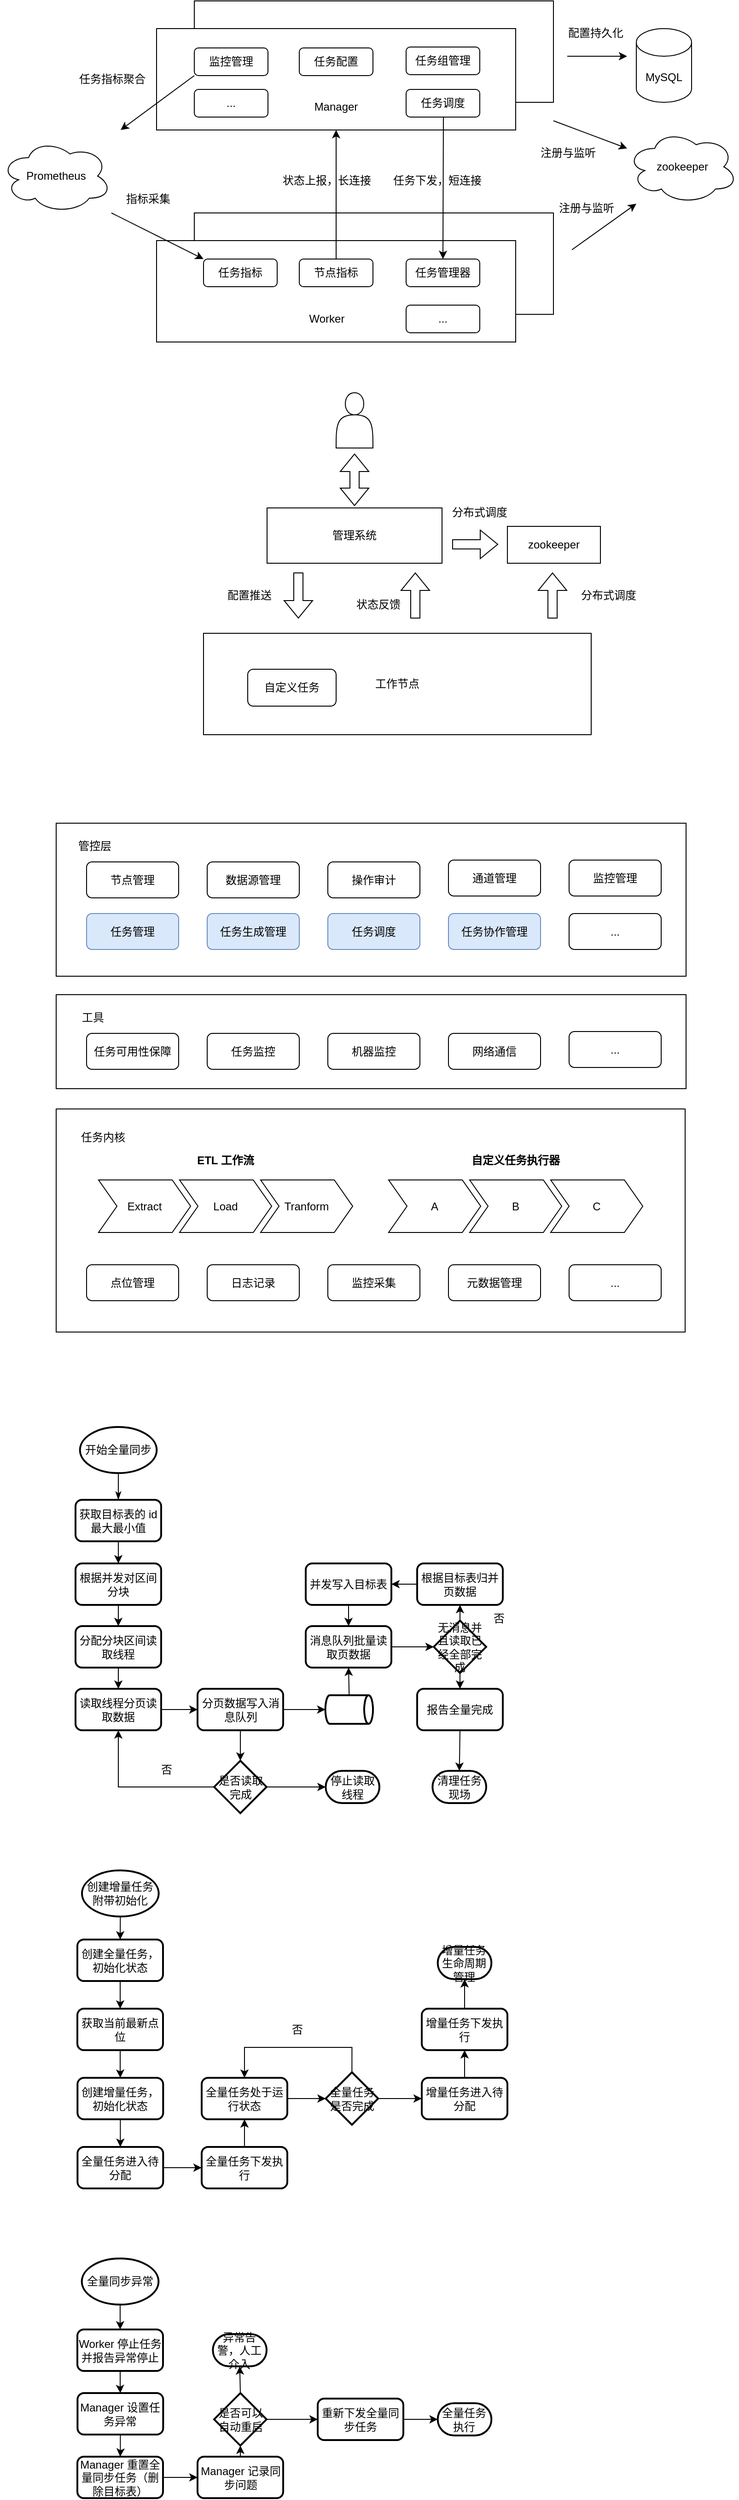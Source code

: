 <mxfile version="21.6.5" type="github">
  <diagram name="第 1 页" id="Mj50NcLn-KxzZ4JTwbGV">
    <mxGraphModel dx="1546" dy="875" grid="0" gridSize="10" guides="1" tooltips="1" connect="1" arrows="1" fold="1" page="1" pageScale="1" pageWidth="827" pageHeight="5000" math="0" shadow="0">
      <root>
        <mxCell id="0" />
        <mxCell id="1" parent="0" />
        <mxCell id="Ejzs0AtDU_nj2CJGjYnv-42" value="" style="rounded=0;whiteSpace=wrap;html=1;" parent="1" vertex="1">
          <mxGeometry x="80" y="1322" width="683" height="242" as="geometry" />
        </mxCell>
        <mxCell id="Ejzs0AtDU_nj2CJGjYnv-30" value="" style="rounded=0;whiteSpace=wrap;html=1;" parent="1" vertex="1">
          <mxGeometry x="80" y="1198" width="684" height="102" as="geometry" />
        </mxCell>
        <mxCell id="rCOgiok4J5ZEr_1-BvgC-1" value="" style="rounded=0;whiteSpace=wrap;html=1;" parent="1" vertex="1">
          <mxGeometry x="230" y="120" width="390" height="110" as="geometry" />
        </mxCell>
        <mxCell id="rCOgiok4J5ZEr_1-BvgC-2" value="" style="rounded=0;whiteSpace=wrap;html=1;" parent="1" vertex="1">
          <mxGeometry x="189" y="150" width="390" height="110" as="geometry" />
        </mxCell>
        <mxCell id="rCOgiok4J5ZEr_1-BvgC-3" value="MySQL" style="shape=cylinder3;whiteSpace=wrap;html=1;boundedLbl=1;backgroundOutline=1;size=15;" parent="1" vertex="1">
          <mxGeometry x="710" y="150" width="60" height="80" as="geometry" />
        </mxCell>
        <mxCell id="rCOgiok4J5ZEr_1-BvgC-4" value="任务配置" style="rounded=1;whiteSpace=wrap;html=1;" parent="1" vertex="1">
          <mxGeometry x="344" y="171" width="80" height="30" as="geometry" />
        </mxCell>
        <mxCell id="rCOgiok4J5ZEr_1-BvgC-5" value="任务组管理" style="rounded=1;whiteSpace=wrap;html=1;" parent="1" vertex="1">
          <mxGeometry x="460" y="170" width="80" height="30" as="geometry" />
        </mxCell>
        <mxCell id="rCOgiok4J5ZEr_1-BvgC-6" value="任务调度" style="rounded=1;whiteSpace=wrap;html=1;" parent="1" vertex="1">
          <mxGeometry x="460" y="216" width="80" height="30" as="geometry" />
        </mxCell>
        <mxCell id="rCOgiok4J5ZEr_1-BvgC-7" value="Manager" style="text;html=1;strokeColor=none;fillColor=none;align=center;verticalAlign=middle;whiteSpace=wrap;rounded=0;" parent="1" vertex="1">
          <mxGeometry x="354" y="220" width="60" height="30" as="geometry" />
        </mxCell>
        <mxCell id="rCOgiok4J5ZEr_1-BvgC-8" value="监控管理" style="rounded=1;whiteSpace=wrap;html=1;" parent="1" vertex="1">
          <mxGeometry x="230" y="171" width="80" height="30" as="geometry" />
        </mxCell>
        <mxCell id="rCOgiok4J5ZEr_1-BvgC-9" value="" style="rounded=0;whiteSpace=wrap;html=1;" parent="1" vertex="1">
          <mxGeometry x="230" y="350" width="390" height="110" as="geometry" />
        </mxCell>
        <mxCell id="rCOgiok4J5ZEr_1-BvgC-10" value="" style="rounded=0;whiteSpace=wrap;html=1;" parent="1" vertex="1">
          <mxGeometry x="189" y="380" width="390" height="110" as="geometry" />
        </mxCell>
        <mxCell id="rCOgiok4J5ZEr_1-BvgC-11" value="zookeeper" style="ellipse;shape=cloud;whiteSpace=wrap;html=1;" parent="1" vertex="1">
          <mxGeometry x="700" y="260" width="120" height="80" as="geometry" />
        </mxCell>
        <mxCell id="rCOgiok4J5ZEr_1-BvgC-14" value="" style="endArrow=classic;html=1;rounded=0;" parent="1" edge="1">
          <mxGeometry width="50" height="50" relative="1" as="geometry">
            <mxPoint x="620" y="250" as="sourcePoint" />
            <mxPoint x="700" y="280" as="targetPoint" />
          </mxGeometry>
        </mxCell>
        <mxCell id="rCOgiok4J5ZEr_1-BvgC-16" value="" style="endArrow=classic;html=1;rounded=0;" parent="1" edge="1">
          <mxGeometry width="50" height="50" relative="1" as="geometry">
            <mxPoint x="640" y="390" as="sourcePoint" />
            <mxPoint x="710" y="340" as="targetPoint" />
          </mxGeometry>
        </mxCell>
        <mxCell id="rCOgiok4J5ZEr_1-BvgC-17" value="注册与监听" style="text;strokeColor=none;fillColor=none;align=left;verticalAlign=middle;spacingLeft=4;spacingRight=4;overflow=hidden;points=[[0,0.5],[1,0.5]];portConstraint=eastwest;rotatable=0;whiteSpace=wrap;html=1;" parent="1" vertex="1">
          <mxGeometry x="600" y="270" width="80" height="30" as="geometry" />
        </mxCell>
        <mxCell id="rCOgiok4J5ZEr_1-BvgC-18" value="注册与监听" style="text;strokeColor=none;fillColor=none;align=left;verticalAlign=middle;spacingLeft=4;spacingRight=4;overflow=hidden;points=[[0,0.5],[1,0.5]];portConstraint=eastwest;rotatable=0;whiteSpace=wrap;html=1;" parent="1" vertex="1">
          <mxGeometry x="620" y="330" width="80" height="30" as="geometry" />
        </mxCell>
        <mxCell id="rCOgiok4J5ZEr_1-BvgC-19" value="" style="endArrow=classic;html=1;rounded=0;" parent="1" edge="1">
          <mxGeometry width="50" height="50" relative="1" as="geometry">
            <mxPoint x="635" y="180" as="sourcePoint" />
            <mxPoint x="700" y="180" as="targetPoint" />
          </mxGeometry>
        </mxCell>
        <mxCell id="rCOgiok4J5ZEr_1-BvgC-20" value="配置持久化" style="text;strokeColor=none;fillColor=none;align=left;verticalAlign=middle;spacingLeft=4;spacingRight=4;overflow=hidden;points=[[0,0.5],[1,0.5]];portConstraint=eastwest;rotatable=0;whiteSpace=wrap;html=1;" parent="1" vertex="1">
          <mxGeometry x="630" y="140" width="80" height="30" as="geometry" />
        </mxCell>
        <mxCell id="rCOgiok4J5ZEr_1-BvgC-21" value="任务指标" style="rounded=1;whiteSpace=wrap;html=1;" parent="1" vertex="1">
          <mxGeometry x="240" y="400" width="80" height="30" as="geometry" />
        </mxCell>
        <mxCell id="rCOgiok4J5ZEr_1-BvgC-22" value="任务管理器" style="rounded=1;whiteSpace=wrap;html=1;" parent="1" vertex="1">
          <mxGeometry x="460" y="400" width="80" height="30" as="geometry" />
        </mxCell>
        <mxCell id="rCOgiok4J5ZEr_1-BvgC-23" value="" style="endArrow=classic;html=1;rounded=0;entryX=0.5;entryY=0;entryDx=0;entryDy=0;" parent="1" target="rCOgiok4J5ZEr_1-BvgC-22" edge="1">
          <mxGeometry width="50" height="50" relative="1" as="geometry">
            <mxPoint x="500.5" y="246" as="sourcePoint" />
            <mxPoint x="500" y="306" as="targetPoint" />
          </mxGeometry>
        </mxCell>
        <mxCell id="rCOgiok4J5ZEr_1-BvgC-24" value="节点指标" style="rounded=1;whiteSpace=wrap;html=1;" parent="1" vertex="1">
          <mxGeometry x="344" y="400" width="80" height="30" as="geometry" />
        </mxCell>
        <mxCell id="rCOgiok4J5ZEr_1-BvgC-25" value="Worker" style="text;html=1;strokeColor=none;fillColor=none;align=center;verticalAlign=middle;whiteSpace=wrap;rounded=0;" parent="1" vertex="1">
          <mxGeometry x="344" y="450" width="60" height="30" as="geometry" />
        </mxCell>
        <mxCell id="rCOgiok4J5ZEr_1-BvgC-26" value="" style="endArrow=none;html=1;rounded=0;startArrow=classic;startFill=1;endFill=0;entryX=0.5;entryY=0;entryDx=0;entryDy=0;exitX=0.5;exitY=1;exitDx=0;exitDy=0;" parent="1" source="rCOgiok4J5ZEr_1-BvgC-2" target="rCOgiok4J5ZEr_1-BvgC-24" edge="1">
          <mxGeometry width="50" height="50" relative="1" as="geometry">
            <mxPoint x="384" y="330" as="sourcePoint" />
            <mxPoint x="383.5" y="320" as="targetPoint" />
          </mxGeometry>
        </mxCell>
        <mxCell id="rCOgiok4J5ZEr_1-BvgC-29" value="任务下发，短连接" style="text;strokeColor=none;fillColor=none;align=left;verticalAlign=middle;spacingLeft=4;spacingRight=4;overflow=hidden;points=[[0,0.5],[1,0.5]];portConstraint=eastwest;rotatable=0;whiteSpace=wrap;html=1;" parent="1" vertex="1">
          <mxGeometry x="440" y="300" width="130" height="30" as="geometry" />
        </mxCell>
        <mxCell id="rCOgiok4J5ZEr_1-BvgC-30" value="状态上报，长连接" style="text;strokeColor=none;fillColor=none;align=left;verticalAlign=middle;spacingLeft=4;spacingRight=4;overflow=hidden;points=[[0,0.5],[1,0.5]];portConstraint=eastwest;rotatable=0;whiteSpace=wrap;html=1;" parent="1" vertex="1">
          <mxGeometry x="320" y="300" width="130" height="30" as="geometry" />
        </mxCell>
        <mxCell id="rCOgiok4J5ZEr_1-BvgC-31" value="Prometheus" style="ellipse;shape=cloud;whiteSpace=wrap;html=1;" parent="1" vertex="1">
          <mxGeometry x="20" y="270" width="120" height="80" as="geometry" />
        </mxCell>
        <mxCell id="rCOgiok4J5ZEr_1-BvgC-32" value="" style="endArrow=classic;html=1;rounded=0;entryX=0;entryY=0;entryDx=0;entryDy=0;" parent="1" target="rCOgiok4J5ZEr_1-BvgC-21" edge="1">
          <mxGeometry width="50" height="50" relative="1" as="geometry">
            <mxPoint x="140" y="350" as="sourcePoint" />
            <mxPoint x="150" y="460" as="targetPoint" />
          </mxGeometry>
        </mxCell>
        <mxCell id="rCOgiok4J5ZEr_1-BvgC-33" value="指标采集" style="text;strokeColor=none;fillColor=none;align=left;verticalAlign=middle;spacingLeft=4;spacingRight=4;overflow=hidden;points=[[0,0.5],[1,0.5]];portConstraint=eastwest;rotatable=0;whiteSpace=wrap;html=1;" parent="1" vertex="1">
          <mxGeometry x="150" y="320" width="80" height="30" as="geometry" />
        </mxCell>
        <mxCell id="rCOgiok4J5ZEr_1-BvgC-34" value="" style="endArrow=none;html=1;rounded=0;entryX=0;entryY=1;entryDx=0;entryDy=0;startArrow=classic;startFill=1;endFill=0;" parent="1" target="rCOgiok4J5ZEr_1-BvgC-8" edge="1">
          <mxGeometry width="50" height="50" relative="1" as="geometry">
            <mxPoint x="150" y="260" as="sourcePoint" />
            <mxPoint x="130" y="210" as="targetPoint" />
          </mxGeometry>
        </mxCell>
        <mxCell id="rCOgiok4J5ZEr_1-BvgC-35" value="..." style="rounded=1;whiteSpace=wrap;html=1;" parent="1" vertex="1">
          <mxGeometry x="460" y="450" width="80" height="30" as="geometry" />
        </mxCell>
        <mxCell id="rCOgiok4J5ZEr_1-BvgC-36" value="任务指标聚合" style="text;strokeColor=none;fillColor=none;align=left;verticalAlign=middle;spacingLeft=4;spacingRight=4;overflow=hidden;points=[[0,0.5],[1,0.5]];portConstraint=eastwest;rotatable=0;whiteSpace=wrap;html=1;" parent="1" vertex="1">
          <mxGeometry x="99" y="190" width="90" height="30" as="geometry" />
        </mxCell>
        <mxCell id="rCOgiok4J5ZEr_1-BvgC-37" value="..." style="rounded=1;whiteSpace=wrap;html=1;" parent="1" vertex="1">
          <mxGeometry x="230" y="216" width="80" height="30" as="geometry" />
        </mxCell>
        <mxCell id="Ejzs0AtDU_nj2CJGjYnv-1" value="" style="shape=actor;whiteSpace=wrap;html=1;" parent="1" vertex="1">
          <mxGeometry x="384" y="545" width="40" height="60" as="geometry" />
        </mxCell>
        <mxCell id="Ejzs0AtDU_nj2CJGjYnv-2" value="管理系统" style="rounded=0;whiteSpace=wrap;html=1;" parent="1" vertex="1">
          <mxGeometry x="309" y="670" width="190" height="60" as="geometry" />
        </mxCell>
        <mxCell id="Ejzs0AtDU_nj2CJGjYnv-3" value="工作节点" style="rounded=0;whiteSpace=wrap;html=1;" parent="1" vertex="1">
          <mxGeometry x="240" y="806" width="421" height="110" as="geometry" />
        </mxCell>
        <mxCell id="Ejzs0AtDU_nj2CJGjYnv-4" value="" style="shape=flexArrow;endArrow=classic;html=1;rounded=0;" parent="1" edge="1">
          <mxGeometry width="50" height="50" relative="1" as="geometry">
            <mxPoint x="470" y="790" as="sourcePoint" />
            <mxPoint x="470" y="740" as="targetPoint" />
          </mxGeometry>
        </mxCell>
        <mxCell id="Ejzs0AtDU_nj2CJGjYnv-5" value="zookeeper" style="rounded=0;whiteSpace=wrap;html=1;" parent="1" vertex="1">
          <mxGeometry x="570" y="690" width="101" height="40" as="geometry" />
        </mxCell>
        <mxCell id="Ejzs0AtDU_nj2CJGjYnv-6" value="" style="shape=flexArrow;endArrow=classic;html=1;rounded=0;" parent="1" edge="1">
          <mxGeometry width="50" height="50" relative="1" as="geometry">
            <mxPoint x="343" y="740" as="sourcePoint" />
            <mxPoint x="343" y="790" as="targetPoint" />
          </mxGeometry>
        </mxCell>
        <mxCell id="Ejzs0AtDU_nj2CJGjYnv-7" value="配置推送" style="text;html=1;strokeColor=none;fillColor=none;align=center;verticalAlign=middle;whiteSpace=wrap;rounded=0;" parent="1" vertex="1">
          <mxGeometry x="260" y="750" width="60" height="30" as="geometry" />
        </mxCell>
        <mxCell id="Ejzs0AtDU_nj2CJGjYnv-9" value="自定义任务" style="rounded=1;whiteSpace=wrap;html=1;" parent="1" vertex="1">
          <mxGeometry x="288" y="845" width="96" height="40" as="geometry" />
        </mxCell>
        <mxCell id="Ejzs0AtDU_nj2CJGjYnv-10" value="" style="shape=flexArrow;endArrow=classic;html=1;rounded=0;" parent="1" edge="1">
          <mxGeometry width="50" height="50" relative="1" as="geometry">
            <mxPoint x="619" y="790" as="sourcePoint" />
            <mxPoint x="619" y="740" as="targetPoint" />
          </mxGeometry>
        </mxCell>
        <mxCell id="Ejzs0AtDU_nj2CJGjYnv-11" value="状态反馈" style="text;html=1;strokeColor=none;fillColor=none;align=center;verticalAlign=middle;whiteSpace=wrap;rounded=0;" parent="1" vertex="1">
          <mxGeometry x="400" y="760" width="60" height="30" as="geometry" />
        </mxCell>
        <mxCell id="Ejzs0AtDU_nj2CJGjYnv-12" value="分布式调度" style="text;html=1;strokeColor=none;fillColor=none;align=center;verticalAlign=middle;whiteSpace=wrap;rounded=0;" parent="1" vertex="1">
          <mxGeometry x="640" y="750" width="80" height="30" as="geometry" />
        </mxCell>
        <mxCell id="Ejzs0AtDU_nj2CJGjYnv-13" value="" style="shape=flexArrow;endArrow=classic;html=1;rounded=0;" parent="1" edge="1">
          <mxGeometry width="50" height="50" relative="1" as="geometry">
            <mxPoint x="510" y="709.5" as="sourcePoint" />
            <mxPoint x="560" y="709.5" as="targetPoint" />
          </mxGeometry>
        </mxCell>
        <mxCell id="Ejzs0AtDU_nj2CJGjYnv-14" value="分布式调度" style="text;html=1;strokeColor=none;fillColor=none;align=center;verticalAlign=middle;whiteSpace=wrap;rounded=0;" parent="1" vertex="1">
          <mxGeometry x="500" y="660" width="80" height="30" as="geometry" />
        </mxCell>
        <mxCell id="Ejzs0AtDU_nj2CJGjYnv-15" value="" style="shape=flexArrow;endArrow=classic;startArrow=classic;html=1;rounded=0;" parent="1" edge="1">
          <mxGeometry width="100" height="100" relative="1" as="geometry">
            <mxPoint x="404" y="668" as="sourcePoint" />
            <mxPoint x="404" y="611" as="targetPoint" />
          </mxGeometry>
        </mxCell>
        <mxCell id="Ejzs0AtDU_nj2CJGjYnv-16" value="" style="rounded=0;whiteSpace=wrap;html=1;" parent="1" vertex="1">
          <mxGeometry x="80" y="1012" width="684" height="166" as="geometry" />
        </mxCell>
        <mxCell id="Ejzs0AtDU_nj2CJGjYnv-19" value="管控层" style="text;html=1;strokeColor=none;fillColor=none;align=center;verticalAlign=middle;whiteSpace=wrap;rounded=0;" parent="1" vertex="1">
          <mxGeometry x="92" y="1022" width="60" height="30" as="geometry" />
        </mxCell>
        <mxCell id="Ejzs0AtDU_nj2CJGjYnv-20" value="数据源管理" style="rounded=1;whiteSpace=wrap;html=1;" parent="1" vertex="1">
          <mxGeometry x="244" y="1054" width="100" height="39" as="geometry" />
        </mxCell>
        <mxCell id="Ejzs0AtDU_nj2CJGjYnv-21" value="节点管理" style="rounded=1;whiteSpace=wrap;html=1;" parent="1" vertex="1">
          <mxGeometry x="113" y="1054" width="100" height="39" as="geometry" />
        </mxCell>
        <mxCell id="Ejzs0AtDU_nj2CJGjYnv-22" value="操作审计" style="rounded=1;whiteSpace=wrap;html=1;" parent="1" vertex="1">
          <mxGeometry x="375" y="1054" width="100" height="39" as="geometry" />
        </mxCell>
        <mxCell id="Ejzs0AtDU_nj2CJGjYnv-24" value="通道管理" style="rounded=1;whiteSpace=wrap;html=1;" parent="1" vertex="1">
          <mxGeometry x="506" y="1052" width="100" height="39" as="geometry" />
        </mxCell>
        <mxCell id="Ejzs0AtDU_nj2CJGjYnv-25" value="任务管理" style="rounded=1;whiteSpace=wrap;html=1;fillColor=#dae8fc;strokeColor=#6c8ebf;" parent="1" vertex="1">
          <mxGeometry x="113" y="1110" width="100" height="39" as="geometry" />
        </mxCell>
        <mxCell id="Ejzs0AtDU_nj2CJGjYnv-26" value="任务生成管理" style="rounded=1;whiteSpace=wrap;html=1;fillColor=#dae8fc;strokeColor=#6c8ebf;" parent="1" vertex="1">
          <mxGeometry x="244" y="1110" width="100" height="39" as="geometry" />
        </mxCell>
        <mxCell id="Ejzs0AtDU_nj2CJGjYnv-27" value="任务调度" style="rounded=1;whiteSpace=wrap;html=1;fillColor=#dae8fc;strokeColor=#6c8ebf;" parent="1" vertex="1">
          <mxGeometry x="375" y="1110" width="100" height="39" as="geometry" />
        </mxCell>
        <mxCell id="Ejzs0AtDU_nj2CJGjYnv-28" value="任务协作管理" style="rounded=1;whiteSpace=wrap;html=1;fillColor=#dae8fc;strokeColor=#6c8ebf;" parent="1" vertex="1">
          <mxGeometry x="506" y="1110" width="100" height="39" as="geometry" />
        </mxCell>
        <mxCell id="Ejzs0AtDU_nj2CJGjYnv-29" value="..." style="rounded=1;whiteSpace=wrap;html=1;" parent="1" vertex="1">
          <mxGeometry x="637" y="1110" width="100" height="39" as="geometry" />
        </mxCell>
        <mxCell id="Ejzs0AtDU_nj2CJGjYnv-32" value="工具" style="text;html=1;strokeColor=none;fillColor=none;align=center;verticalAlign=middle;whiteSpace=wrap;rounded=0;" parent="1" vertex="1">
          <mxGeometry x="90" y="1208" width="60" height="30" as="geometry" />
        </mxCell>
        <mxCell id="Ejzs0AtDU_nj2CJGjYnv-33" value="监控管理" style="rounded=1;whiteSpace=wrap;html=1;" parent="1" vertex="1">
          <mxGeometry x="637" y="1052" width="100" height="39" as="geometry" />
        </mxCell>
        <mxCell id="Ejzs0AtDU_nj2CJGjYnv-34" value="任务可用性保障" style="rounded=1;whiteSpace=wrap;html=1;" parent="1" vertex="1">
          <mxGeometry x="113" y="1240" width="100" height="39" as="geometry" />
        </mxCell>
        <mxCell id="Ejzs0AtDU_nj2CJGjYnv-35" value="任务监控" style="rounded=1;whiteSpace=wrap;html=1;" parent="1" vertex="1">
          <mxGeometry x="244" y="1240" width="100" height="39" as="geometry" />
        </mxCell>
        <mxCell id="Ejzs0AtDU_nj2CJGjYnv-36" value="机器监控" style="rounded=1;whiteSpace=wrap;html=1;" parent="1" vertex="1">
          <mxGeometry x="375" y="1240" width="100" height="39" as="geometry" />
        </mxCell>
        <mxCell id="Ejzs0AtDU_nj2CJGjYnv-37" value="网络通信" style="rounded=1;whiteSpace=wrap;html=1;" parent="1" vertex="1">
          <mxGeometry x="506" y="1240" width="100" height="39" as="geometry" />
        </mxCell>
        <mxCell id="Ejzs0AtDU_nj2CJGjYnv-38" value="..." style="rounded=1;whiteSpace=wrap;html=1;" parent="1" vertex="1">
          <mxGeometry x="637" y="1238" width="100" height="39" as="geometry" />
        </mxCell>
        <mxCell id="Ejzs0AtDU_nj2CJGjYnv-43" value="任务内核" style="text;html=1;strokeColor=none;fillColor=none;align=center;verticalAlign=middle;whiteSpace=wrap;rounded=0;" parent="1" vertex="1">
          <mxGeometry x="101" y="1338" width="60" height="30" as="geometry" />
        </mxCell>
        <mxCell id="Ejzs0AtDU_nj2CJGjYnv-44" value="ETL 工作流" style="swimlane;childLayout=stackLayout;horizontal=1;fillColor=none;horizontalStack=1;resizeParent=1;resizeParentMax=0;resizeLast=0;collapsible=0;strokeColor=none;stackBorder=10;stackSpacing=-12;resizable=1;align=center;points=[];whiteSpace=wrap;html=1;" parent="1" vertex="1">
          <mxGeometry x="116" y="1366" width="296" height="100" as="geometry" />
        </mxCell>
        <mxCell id="Ejzs0AtDU_nj2CJGjYnv-45" value="Extract" style="shape=step;perimeter=stepPerimeter;fixedSize=1;points=[];whiteSpace=wrap;html=1;" parent="Ejzs0AtDU_nj2CJGjYnv-44" vertex="1">
          <mxGeometry x="10" y="33" width="100" height="57" as="geometry" />
        </mxCell>
        <mxCell id="Ejzs0AtDU_nj2CJGjYnv-47" value="Load" style="shape=step;perimeter=stepPerimeter;fixedSize=1;points=[];whiteSpace=wrap;html=1;" parent="Ejzs0AtDU_nj2CJGjYnv-44" vertex="1">
          <mxGeometry x="98" y="33" width="100" height="57" as="geometry" />
        </mxCell>
        <mxCell id="Ejzs0AtDU_nj2CJGjYnv-46" value="Tranform" style="shape=step;perimeter=stepPerimeter;fixedSize=1;points=[];whiteSpace=wrap;html=1;" parent="Ejzs0AtDU_nj2CJGjYnv-44" vertex="1">
          <mxGeometry x="186" y="33" width="100" height="57" as="geometry" />
        </mxCell>
        <mxCell id="Ejzs0AtDU_nj2CJGjYnv-48" value="自定义任务执行器" style="swimlane;childLayout=stackLayout;horizontal=1;fillColor=none;horizontalStack=1;resizeParent=1;resizeParentMax=0;resizeLast=0;collapsible=0;strokeColor=none;stackBorder=10;stackSpacing=-12;resizable=1;align=center;points=[];whiteSpace=wrap;html=1;" parent="1" vertex="1">
          <mxGeometry x="431" y="1366" width="296" height="100" as="geometry" />
        </mxCell>
        <mxCell id="Ejzs0AtDU_nj2CJGjYnv-49" value="A" style="shape=step;perimeter=stepPerimeter;fixedSize=1;points=[];whiteSpace=wrap;html=1;" parent="Ejzs0AtDU_nj2CJGjYnv-48" vertex="1">
          <mxGeometry x="10" y="33" width="100" height="57" as="geometry" />
        </mxCell>
        <mxCell id="Ejzs0AtDU_nj2CJGjYnv-50" value="B" style="shape=step;perimeter=stepPerimeter;fixedSize=1;points=[];whiteSpace=wrap;html=1;" parent="Ejzs0AtDU_nj2CJGjYnv-48" vertex="1">
          <mxGeometry x="98" y="33" width="100" height="57" as="geometry" />
        </mxCell>
        <mxCell id="Ejzs0AtDU_nj2CJGjYnv-51" value="C" style="shape=step;perimeter=stepPerimeter;fixedSize=1;points=[];whiteSpace=wrap;html=1;" parent="Ejzs0AtDU_nj2CJGjYnv-48" vertex="1">
          <mxGeometry x="186" y="33" width="100" height="57" as="geometry" />
        </mxCell>
        <mxCell id="Ejzs0AtDU_nj2CJGjYnv-53" value="点位管理" style="rounded=1;whiteSpace=wrap;html=1;" parent="1" vertex="1">
          <mxGeometry x="113" y="1491" width="100" height="39" as="geometry" />
        </mxCell>
        <mxCell id="Ejzs0AtDU_nj2CJGjYnv-54" value="日志记录" style="rounded=1;whiteSpace=wrap;html=1;" parent="1" vertex="1">
          <mxGeometry x="244" y="1491" width="100" height="39" as="geometry" />
        </mxCell>
        <mxCell id="Ejzs0AtDU_nj2CJGjYnv-55" value="监控采集" style="rounded=1;whiteSpace=wrap;html=1;" parent="1" vertex="1">
          <mxGeometry x="375" y="1491" width="100" height="39" as="geometry" />
        </mxCell>
        <mxCell id="Ejzs0AtDU_nj2CJGjYnv-56" value="元数据管理" style="rounded=1;whiteSpace=wrap;html=1;" parent="1" vertex="1">
          <mxGeometry x="506" y="1491" width="100" height="39" as="geometry" />
        </mxCell>
        <mxCell id="Ejzs0AtDU_nj2CJGjYnv-59" value="..." style="rounded=1;whiteSpace=wrap;html=1;" parent="1" vertex="1">
          <mxGeometry x="637" y="1491" width="100" height="39" as="geometry" />
        </mxCell>
        <mxCell id="VcWr8nWMZQII3abK0sYB-16" value="" style="edgeStyle=orthogonalEdgeStyle;rounded=0;orthogonalLoop=1;jettySize=auto;html=1;" parent="1" source="VcWr8nWMZQII3abK0sYB-1" target="VcWr8nWMZQII3abK0sYB-7" edge="1">
          <mxGeometry relative="1" as="geometry" />
        </mxCell>
        <mxCell id="VcWr8nWMZQII3abK0sYB-1" value="获取目标表的 id 最大最小值" style="rounded=1;whiteSpace=wrap;html=1;absoluteArcSize=1;arcSize=14;strokeWidth=2;" parent="1" vertex="1">
          <mxGeometry x="101" y="1746" width="93" height="45" as="geometry" />
        </mxCell>
        <mxCell id="VcWr8nWMZQII3abK0sYB-17" value="" style="edgeStyle=orthogonalEdgeStyle;rounded=0;orthogonalLoop=1;jettySize=auto;html=1;" parent="1" source="VcWr8nWMZQII3abK0sYB-7" target="VcWr8nWMZQII3abK0sYB-12" edge="1">
          <mxGeometry relative="1" as="geometry" />
        </mxCell>
        <mxCell id="VcWr8nWMZQII3abK0sYB-7" value="根据并发对区间分块" style="rounded=1;whiteSpace=wrap;html=1;absoluteArcSize=1;arcSize=14;strokeWidth=2;" parent="1" vertex="1">
          <mxGeometry x="101" y="1815" width="93" height="45" as="geometry" />
        </mxCell>
        <mxCell id="VcWr8nWMZQII3abK0sYB-11" value="消息队列批量读取页数据" style="rounded=1;whiteSpace=wrap;html=1;absoluteArcSize=1;arcSize=14;strokeWidth=2;" parent="1" vertex="1">
          <mxGeometry x="351" y="1883" width="93" height="45" as="geometry" />
        </mxCell>
        <mxCell id="VcWr8nWMZQII3abK0sYB-18" value="" style="edgeStyle=orthogonalEdgeStyle;rounded=0;orthogonalLoop=1;jettySize=auto;html=1;" parent="1" source="VcWr8nWMZQII3abK0sYB-12" target="VcWr8nWMZQII3abK0sYB-13" edge="1">
          <mxGeometry relative="1" as="geometry" />
        </mxCell>
        <mxCell id="VcWr8nWMZQII3abK0sYB-12" value="分配分块区间读取线程" style="rounded=1;whiteSpace=wrap;html=1;absoluteArcSize=1;arcSize=14;strokeWidth=2;" parent="1" vertex="1">
          <mxGeometry x="101" y="1883" width="93" height="45" as="geometry" />
        </mxCell>
        <mxCell id="VcWr8nWMZQII3abK0sYB-28" value="" style="edgeStyle=orthogonalEdgeStyle;rounded=0;orthogonalLoop=1;jettySize=auto;html=1;" parent="1" source="VcWr8nWMZQII3abK0sYB-13" target="VcWr8nWMZQII3abK0sYB-14" edge="1">
          <mxGeometry relative="1" as="geometry" />
        </mxCell>
        <mxCell id="VcWr8nWMZQII3abK0sYB-13" value="读取线程分页读取数据" style="rounded=1;whiteSpace=wrap;html=1;absoluteArcSize=1;arcSize=14;strokeWidth=2;" parent="1" vertex="1">
          <mxGeometry x="101" y="1951" width="93" height="45" as="geometry" />
        </mxCell>
        <mxCell id="VcWr8nWMZQII3abK0sYB-29" value="" style="edgeStyle=orthogonalEdgeStyle;rounded=0;orthogonalLoop=1;jettySize=auto;html=1;" parent="1" source="VcWr8nWMZQII3abK0sYB-14" target="VcWr8nWMZQII3abK0sYB-26" edge="1">
          <mxGeometry relative="1" as="geometry" />
        </mxCell>
        <mxCell id="VcWr8nWMZQII3abK0sYB-41" value="" style="edgeStyle=orthogonalEdgeStyle;rounded=0;orthogonalLoop=1;jettySize=auto;html=1;entryX=0;entryY=0.5;entryDx=0;entryDy=0;entryPerimeter=0;" parent="1" source="VcWr8nWMZQII3abK0sYB-14" target="VcWr8nWMZQII3abK0sYB-43" edge="1">
          <mxGeometry relative="1" as="geometry">
            <mxPoint x="375" y="1973.5" as="targetPoint" />
          </mxGeometry>
        </mxCell>
        <mxCell id="VcWr8nWMZQII3abK0sYB-14" value="分页数据写入消息队列" style="rounded=1;whiteSpace=wrap;html=1;absoluteArcSize=1;arcSize=14;strokeWidth=2;" parent="1" vertex="1">
          <mxGeometry x="233.5" y="1951" width="93" height="45" as="geometry" />
        </mxCell>
        <mxCell id="VcWr8nWMZQII3abK0sYB-20" value="根据目标表归并页数据" style="rounded=1;whiteSpace=wrap;html=1;absoluteArcSize=1;arcSize=14;strokeWidth=2;" parent="1" vertex="1">
          <mxGeometry x="472" y="1815" width="93" height="45" as="geometry" />
        </mxCell>
        <mxCell id="VcWr8nWMZQII3abK0sYB-21" value="并发写入目标表" style="rounded=1;whiteSpace=wrap;html=1;absoluteArcSize=1;arcSize=14;strokeWidth=2;" parent="1" vertex="1">
          <mxGeometry x="351.0" y="1815" width="93" height="45" as="geometry" />
        </mxCell>
        <mxCell id="VcWr8nWMZQII3abK0sYB-27" style="edgeStyle=orthogonalEdgeStyle;rounded=0;orthogonalLoop=1;jettySize=auto;html=1;entryX=0.5;entryY=1;entryDx=0;entryDy=0;" parent="1" source="VcWr8nWMZQII3abK0sYB-26" target="VcWr8nWMZQII3abK0sYB-13" edge="1">
          <mxGeometry relative="1" as="geometry" />
        </mxCell>
        <mxCell id="VcWr8nWMZQII3abK0sYB-32" value="" style="edgeStyle=orthogonalEdgeStyle;rounded=0;orthogonalLoop=1;jettySize=auto;html=1;entryX=0;entryY=0.5;entryDx=0;entryDy=0;entryPerimeter=0;" parent="1" source="VcWr8nWMZQII3abK0sYB-26" target="VcWr8nWMZQII3abK0sYB-37" edge="1">
          <mxGeometry relative="1" as="geometry">
            <mxPoint x="375.5" y="2057.5" as="targetPoint" />
          </mxGeometry>
        </mxCell>
        <mxCell id="VcWr8nWMZQII3abK0sYB-26" value="是否读取完成" style="strokeWidth=2;html=1;shape=mxgraph.flowchart.decision;whiteSpace=wrap;" parent="1" vertex="1">
          <mxGeometry x="251.5" y="2029" width="57" height="57" as="geometry" />
        </mxCell>
        <mxCell id="VcWr8nWMZQII3abK0sYB-31" value="否" style="text;html=1;strokeColor=none;fillColor=none;align=center;verticalAlign=middle;whiteSpace=wrap;rounded=0;" parent="1" vertex="1">
          <mxGeometry x="170" y="2024" width="60" height="30" as="geometry" />
        </mxCell>
        <mxCell id="VcWr8nWMZQII3abK0sYB-36" value="开始全量同步" style="strokeWidth=2;html=1;shape=mxgraph.flowchart.start_1;whiteSpace=wrap;" parent="1" vertex="1">
          <mxGeometry x="105.84" y="1667" width="83.33" height="50" as="geometry" />
        </mxCell>
        <mxCell id="VcWr8nWMZQII3abK0sYB-37" value="停止读取线程" style="strokeWidth=2;html=1;shape=mxgraph.flowchart.terminator;whiteSpace=wrap;" parent="1" vertex="1">
          <mxGeometry x="372.67" y="2040" width="58.33" height="35" as="geometry" />
        </mxCell>
        <mxCell id="VcWr8nWMZQII3abK0sYB-39" value="" style="endArrow=classicThin;html=1;rounded=0;exitX=0.5;exitY=1;exitDx=0;exitDy=0;exitPerimeter=0;entryX=0.5;entryY=0;entryDx=0;entryDy=0;endFill=1;" parent="1" source="VcWr8nWMZQII3abK0sYB-36" target="VcWr8nWMZQII3abK0sYB-1" edge="1">
          <mxGeometry width="50" height="50" relative="1" as="geometry">
            <mxPoint x="238" y="1781" as="sourcePoint" />
            <mxPoint x="288" y="1731" as="targetPoint" />
          </mxGeometry>
        </mxCell>
        <mxCell id="VcWr8nWMZQII3abK0sYB-43" value="" style="strokeWidth=2;html=1;shape=mxgraph.flowchart.direct_data;whiteSpace=wrap;" parent="1" vertex="1">
          <mxGeometry x="372.33" y="1958" width="51.67" height="31" as="geometry" />
        </mxCell>
        <mxCell id="VcWr8nWMZQII3abK0sYB-45" value="" style="endArrow=classic;html=1;rounded=0;exitX=0.5;exitY=0;exitDx=0;exitDy=0;exitPerimeter=0;entryX=0.5;entryY=1;entryDx=0;entryDy=0;" parent="1" source="VcWr8nWMZQII3abK0sYB-43" target="VcWr8nWMZQII3abK0sYB-11" edge="1">
          <mxGeometry width="50" height="50" relative="1" as="geometry">
            <mxPoint x="475" y="1979" as="sourcePoint" />
            <mxPoint x="525" y="1929" as="targetPoint" />
          </mxGeometry>
        </mxCell>
        <mxCell id="VcWr8nWMZQII3abK0sYB-46" value="报告全量完成" style="rounded=1;whiteSpace=wrap;html=1;absoluteArcSize=1;arcSize=14;strokeWidth=2;" parent="1" vertex="1">
          <mxGeometry x="472" y="1951" width="93" height="45" as="geometry" />
        </mxCell>
        <mxCell id="VcWr8nWMZQII3abK0sYB-47" value="无消息并且读取已经全部完成" style="strokeWidth=2;html=1;shape=mxgraph.flowchart.decision;whiteSpace=wrap;" parent="1" vertex="1">
          <mxGeometry x="490" y="1877" width="57" height="57" as="geometry" />
        </mxCell>
        <mxCell id="VcWr8nWMZQII3abK0sYB-48" value="" style="endArrow=classic;html=1;rounded=0;exitX=1;exitY=0.5;exitDx=0;exitDy=0;entryX=0;entryY=0.5;entryDx=0;entryDy=0;entryPerimeter=0;" parent="1" source="VcWr8nWMZQII3abK0sYB-11" target="VcWr8nWMZQII3abK0sYB-47" edge="1">
          <mxGeometry width="50" height="50" relative="1" as="geometry">
            <mxPoint x="462" y="1867" as="sourcePoint" />
            <mxPoint x="512" y="1817" as="targetPoint" />
          </mxGeometry>
        </mxCell>
        <mxCell id="VcWr8nWMZQII3abK0sYB-49" value="" style="endArrow=classic;html=1;rounded=0;exitX=0.5;exitY=0;exitDx=0;exitDy=0;exitPerimeter=0;entryX=0.5;entryY=1;entryDx=0;entryDy=0;" parent="1" source="VcWr8nWMZQII3abK0sYB-47" target="VcWr8nWMZQII3abK0sYB-20" edge="1">
          <mxGeometry width="50" height="50" relative="1" as="geometry">
            <mxPoint x="573" y="2033" as="sourcePoint" />
            <mxPoint x="623" y="1983" as="targetPoint" />
          </mxGeometry>
        </mxCell>
        <mxCell id="VcWr8nWMZQII3abK0sYB-50" value="否" style="text;html=1;strokeColor=none;fillColor=none;align=center;verticalAlign=middle;whiteSpace=wrap;rounded=0;" parent="1" vertex="1">
          <mxGeometry x="531" y="1860" width="60" height="30" as="geometry" />
        </mxCell>
        <mxCell id="VcWr8nWMZQII3abK0sYB-52" value="" style="endArrow=classic;html=1;rounded=0;exitX=0;exitY=0.5;exitDx=0;exitDy=0;entryX=1;entryY=0.5;entryDx=0;entryDy=0;" parent="1" source="VcWr8nWMZQII3abK0sYB-20" target="VcWr8nWMZQII3abK0sYB-21" edge="1">
          <mxGeometry width="50" height="50" relative="1" as="geometry">
            <mxPoint x="445" y="1732" as="sourcePoint" />
            <mxPoint x="495" y="1682" as="targetPoint" />
          </mxGeometry>
        </mxCell>
        <mxCell id="VcWr8nWMZQII3abK0sYB-54" value="" style="endArrow=classic;html=1;rounded=0;exitX=0.5;exitY=1;exitDx=0;exitDy=0;entryX=0.5;entryY=0;entryDx=0;entryDy=0;" parent="1" source="VcWr8nWMZQII3abK0sYB-21" target="VcWr8nWMZQII3abK0sYB-11" edge="1">
          <mxGeometry width="50" height="50" relative="1" as="geometry">
            <mxPoint x="391" y="1746" as="sourcePoint" />
            <mxPoint x="441" y="1696" as="targetPoint" />
          </mxGeometry>
        </mxCell>
        <mxCell id="VcWr8nWMZQII3abK0sYB-55" value="" style="endArrow=classic;html=1;rounded=0;exitX=0.5;exitY=1;exitDx=0;exitDy=0;exitPerimeter=0;entryX=0.5;entryY=0;entryDx=0;entryDy=0;" parent="1" source="VcWr8nWMZQII3abK0sYB-47" target="VcWr8nWMZQII3abK0sYB-46" edge="1">
          <mxGeometry width="50" height="50" relative="1" as="geometry">
            <mxPoint x="676" y="1995" as="sourcePoint" />
            <mxPoint x="726" y="1945" as="targetPoint" />
          </mxGeometry>
        </mxCell>
        <mxCell id="VcWr8nWMZQII3abK0sYB-56" value="清理任务现场" style="strokeWidth=2;html=1;shape=mxgraph.flowchart.terminator;whiteSpace=wrap;" parent="1" vertex="1">
          <mxGeometry x="488.67" y="2040" width="58.33" height="35" as="geometry" />
        </mxCell>
        <mxCell id="VcWr8nWMZQII3abK0sYB-57" value="" style="endArrow=classic;html=1;rounded=0;exitX=0.5;exitY=1;exitDx=0;exitDy=0;entryX=0.5;entryY=0;entryDx=0;entryDy=0;entryPerimeter=0;" parent="1" source="VcWr8nWMZQII3abK0sYB-46" target="VcWr8nWMZQII3abK0sYB-56" edge="1">
          <mxGeometry width="50" height="50" relative="1" as="geometry">
            <mxPoint x="642" y="2053" as="sourcePoint" />
            <mxPoint x="692" y="2003" as="targetPoint" />
          </mxGeometry>
        </mxCell>
        <mxCell id="VcWr8nWMZQII3abK0sYB-91" value="创建增量任务附带初始化" style="strokeWidth=2;html=1;shape=mxgraph.flowchart.start_1;whiteSpace=wrap;" parent="1" vertex="1">
          <mxGeometry x="108" y="2148" width="83.33" height="50" as="geometry" />
        </mxCell>
        <mxCell id="VcWr8nWMZQII3abK0sYB-99" style="edgeStyle=orthogonalEdgeStyle;rounded=0;orthogonalLoop=1;jettySize=auto;html=1;entryX=0.5;entryY=0;entryDx=0;entryDy=0;" parent="1" source="VcWr8nWMZQII3abK0sYB-94" target="VcWr8nWMZQII3abK0sYB-96" edge="1">
          <mxGeometry relative="1" as="geometry" />
        </mxCell>
        <mxCell id="VcWr8nWMZQII3abK0sYB-94" value="创建全量任务，初始化状态" style="rounded=1;whiteSpace=wrap;html=1;absoluteArcSize=1;arcSize=14;strokeWidth=2;" parent="1" vertex="1">
          <mxGeometry x="103.0" y="2223" width="93" height="45" as="geometry" />
        </mxCell>
        <mxCell id="VcWr8nWMZQII3abK0sYB-103" style="edgeStyle=orthogonalEdgeStyle;rounded=0;orthogonalLoop=1;jettySize=auto;html=1;entryX=0.5;entryY=0;entryDx=0;entryDy=0;" parent="1" source="VcWr8nWMZQII3abK0sYB-95" target="VcWr8nWMZQII3abK0sYB-101" edge="1">
          <mxGeometry relative="1" as="geometry" />
        </mxCell>
        <mxCell id="VcWr8nWMZQII3abK0sYB-95" value="创建增量任务，初始化状态" style="rounded=1;whiteSpace=wrap;html=1;absoluteArcSize=1;arcSize=14;strokeWidth=2;" parent="1" vertex="1">
          <mxGeometry x="103.16" y="2373" width="93" height="45" as="geometry" />
        </mxCell>
        <mxCell id="VcWr8nWMZQII3abK0sYB-100" style="edgeStyle=orthogonalEdgeStyle;rounded=0;orthogonalLoop=1;jettySize=auto;html=1;entryX=0.5;entryY=0;entryDx=0;entryDy=0;" parent="1" source="VcWr8nWMZQII3abK0sYB-96" target="VcWr8nWMZQII3abK0sYB-95" edge="1">
          <mxGeometry relative="1" as="geometry" />
        </mxCell>
        <mxCell id="VcWr8nWMZQII3abK0sYB-96" value="获取当前最新点位" style="rounded=1;whiteSpace=wrap;html=1;absoluteArcSize=1;arcSize=14;strokeWidth=2;" parent="1" vertex="1">
          <mxGeometry x="103.0" y="2298" width="93" height="45" as="geometry" />
        </mxCell>
        <mxCell id="VcWr8nWMZQII3abK0sYB-98" value="" style="endArrow=classic;html=1;rounded=0;exitX=0.5;exitY=1;exitDx=0;exitDy=0;exitPerimeter=0;entryX=0.5;entryY=0;entryDx=0;entryDy=0;" parent="1" source="VcWr8nWMZQII3abK0sYB-91" target="VcWr8nWMZQII3abK0sYB-94" edge="1">
          <mxGeometry width="50" height="50" relative="1" as="geometry">
            <mxPoint x="325" y="2286" as="sourcePoint" />
            <mxPoint x="375" y="2236" as="targetPoint" />
          </mxGeometry>
        </mxCell>
        <mxCell id="VcWr8nWMZQII3abK0sYB-104" style="edgeStyle=orthogonalEdgeStyle;rounded=0;orthogonalLoop=1;jettySize=auto;html=1;entryX=0;entryY=0.5;entryDx=0;entryDy=0;" parent="1" source="VcWr8nWMZQII3abK0sYB-101" target="VcWr8nWMZQII3abK0sYB-102" edge="1">
          <mxGeometry relative="1" as="geometry" />
        </mxCell>
        <mxCell id="VcWr8nWMZQII3abK0sYB-101" value="全量任务进入待分配" style="rounded=1;whiteSpace=wrap;html=1;absoluteArcSize=1;arcSize=14;strokeWidth=2;" parent="1" vertex="1">
          <mxGeometry x="103.17" y="2448" width="93" height="45" as="geometry" />
        </mxCell>
        <mxCell id="VcWr8nWMZQII3abK0sYB-107" style="edgeStyle=orthogonalEdgeStyle;rounded=0;orthogonalLoop=1;jettySize=auto;html=1;entryX=0.5;entryY=1;entryDx=0;entryDy=0;" parent="1" source="VcWr8nWMZQII3abK0sYB-102" target="VcWr8nWMZQII3abK0sYB-105" edge="1">
          <mxGeometry relative="1" as="geometry" />
        </mxCell>
        <mxCell id="VcWr8nWMZQII3abK0sYB-102" value="全量任务下发执行" style="rounded=1;whiteSpace=wrap;html=1;absoluteArcSize=1;arcSize=14;strokeWidth=2;" parent="1" vertex="1">
          <mxGeometry x="238.0" y="2448" width="93" height="45" as="geometry" />
        </mxCell>
        <mxCell id="VcWr8nWMZQII3abK0sYB-108" style="edgeStyle=orthogonalEdgeStyle;rounded=0;orthogonalLoop=1;jettySize=auto;html=1;entryX=0;entryY=0.5;entryDx=0;entryDy=0;entryPerimeter=0;" parent="1" source="VcWr8nWMZQII3abK0sYB-105" target="VcWr8nWMZQII3abK0sYB-106" edge="1">
          <mxGeometry relative="1" as="geometry" />
        </mxCell>
        <mxCell id="VcWr8nWMZQII3abK0sYB-105" value="全量任务处于运行状态" style="rounded=1;whiteSpace=wrap;html=1;absoluteArcSize=1;arcSize=14;strokeWidth=2;" parent="1" vertex="1">
          <mxGeometry x="238" y="2373" width="93" height="45" as="geometry" />
        </mxCell>
        <mxCell id="VcWr8nWMZQII3abK0sYB-117" style="edgeStyle=orthogonalEdgeStyle;rounded=0;orthogonalLoop=1;jettySize=auto;html=1;entryX=0;entryY=0.5;entryDx=0;entryDy=0;" parent="1" source="VcWr8nWMZQII3abK0sYB-106" target="VcWr8nWMZQII3abK0sYB-116" edge="1">
          <mxGeometry relative="1" as="geometry" />
        </mxCell>
        <mxCell id="VcWr8nWMZQII3abK0sYB-106" value="全量任务是否完成" style="strokeWidth=2;html=1;shape=mxgraph.flowchart.decision;whiteSpace=wrap;" parent="1" vertex="1">
          <mxGeometry x="372.67" y="2367" width="57" height="57" as="geometry" />
        </mxCell>
        <mxCell id="VcWr8nWMZQII3abK0sYB-113" value="" style="endArrow=classic;html=1;rounded=0;exitX=0.5;exitY=0;exitDx=0;exitDy=0;exitPerimeter=0;entryX=0.5;entryY=0;entryDx=0;entryDy=0;edgeStyle=orthogonalEdgeStyle;" parent="1" source="VcWr8nWMZQII3abK0sYB-106" target="VcWr8nWMZQII3abK0sYB-105" edge="1">
          <mxGeometry width="50" height="50" relative="1" as="geometry">
            <mxPoint x="499" y="2522" as="sourcePoint" />
            <mxPoint x="549" y="2472" as="targetPoint" />
            <Array as="points">
              <mxPoint x="401" y="2340" />
              <mxPoint x="285" y="2340" />
            </Array>
          </mxGeometry>
        </mxCell>
        <mxCell id="VcWr8nWMZQII3abK0sYB-115" value="否" style="text;html=1;strokeColor=none;fillColor=none;align=center;verticalAlign=middle;whiteSpace=wrap;rounded=0;" parent="1" vertex="1">
          <mxGeometry x="312" y="2306" width="60" height="30" as="geometry" />
        </mxCell>
        <mxCell id="VcWr8nWMZQII3abK0sYB-119" style="edgeStyle=orthogonalEdgeStyle;rounded=0;orthogonalLoop=1;jettySize=auto;html=1;entryX=0.5;entryY=1;entryDx=0;entryDy=0;" parent="1" source="VcWr8nWMZQII3abK0sYB-116" target="VcWr8nWMZQII3abK0sYB-118" edge="1">
          <mxGeometry relative="1" as="geometry" />
        </mxCell>
        <mxCell id="VcWr8nWMZQII3abK0sYB-116" value="增量任务进入待分配" style="rounded=1;whiteSpace=wrap;html=1;absoluteArcSize=1;arcSize=14;strokeWidth=2;" parent="1" vertex="1">
          <mxGeometry x="477" y="2373" width="93" height="45" as="geometry" />
        </mxCell>
        <mxCell id="VcWr8nWMZQII3abK0sYB-122" style="edgeStyle=orthogonalEdgeStyle;rounded=0;orthogonalLoop=1;jettySize=auto;html=1;entryX=0.5;entryY=1;entryDx=0;entryDy=0;entryPerimeter=0;" parent="1" source="VcWr8nWMZQII3abK0sYB-118" target="VcWr8nWMZQII3abK0sYB-121" edge="1">
          <mxGeometry relative="1" as="geometry" />
        </mxCell>
        <mxCell id="VcWr8nWMZQII3abK0sYB-118" value="增量任务下发执行" style="rounded=1;whiteSpace=wrap;html=1;absoluteArcSize=1;arcSize=14;strokeWidth=2;" parent="1" vertex="1">
          <mxGeometry x="477" y="2298" width="93" height="45" as="geometry" />
        </mxCell>
        <mxCell id="VcWr8nWMZQII3abK0sYB-121" value="增量任务生命周期管理" style="strokeWidth=2;html=1;shape=mxgraph.flowchart.terminator;whiteSpace=wrap;" parent="1" vertex="1">
          <mxGeometry x="494.33" y="2231" width="58.33" height="35" as="geometry" />
        </mxCell>
        <mxCell id="mftu9pJH7qbhaEM7ieEI-7" style="edgeStyle=orthogonalEdgeStyle;rounded=0;orthogonalLoop=1;jettySize=auto;html=1;entryX=0.5;entryY=0;entryDx=0;entryDy=0;" edge="1" parent="1" source="mftu9pJH7qbhaEM7ieEI-1" target="mftu9pJH7qbhaEM7ieEI-2">
          <mxGeometry relative="1" as="geometry" />
        </mxCell>
        <mxCell id="mftu9pJH7qbhaEM7ieEI-1" value="全量同步异常" style="strokeWidth=2;html=1;shape=mxgraph.flowchart.start_1;whiteSpace=wrap;" vertex="1" parent="1">
          <mxGeometry x="107.84" y="2569" width="83.33" height="50" as="geometry" />
        </mxCell>
        <mxCell id="mftu9pJH7qbhaEM7ieEI-8" style="edgeStyle=orthogonalEdgeStyle;rounded=0;orthogonalLoop=1;jettySize=auto;html=1;entryX=0.5;entryY=0;entryDx=0;entryDy=0;" edge="1" parent="1" source="mftu9pJH7qbhaEM7ieEI-2" target="mftu9pJH7qbhaEM7ieEI-3">
          <mxGeometry relative="1" as="geometry" />
        </mxCell>
        <mxCell id="mftu9pJH7qbhaEM7ieEI-2" value="Worker 停止任务并报告异常停止" style="rounded=1;whiteSpace=wrap;html=1;absoluteArcSize=1;arcSize=14;strokeWidth=2;" vertex="1" parent="1">
          <mxGeometry x="103.0" y="2646" width="93" height="45" as="geometry" />
        </mxCell>
        <mxCell id="mftu9pJH7qbhaEM7ieEI-9" style="edgeStyle=orthogonalEdgeStyle;rounded=0;orthogonalLoop=1;jettySize=auto;html=1;entryX=0.5;entryY=0;entryDx=0;entryDy=0;" edge="1" parent="1" source="mftu9pJH7qbhaEM7ieEI-3" target="mftu9pJH7qbhaEM7ieEI-4">
          <mxGeometry relative="1" as="geometry" />
        </mxCell>
        <mxCell id="mftu9pJH7qbhaEM7ieEI-3" value="Manager 设置任务异常" style="rounded=1;whiteSpace=wrap;html=1;absoluteArcSize=1;arcSize=14;strokeWidth=2;" vertex="1" parent="1">
          <mxGeometry x="103.17" y="2715" width="93" height="45" as="geometry" />
        </mxCell>
        <mxCell id="mftu9pJH7qbhaEM7ieEI-10" style="edgeStyle=orthogonalEdgeStyle;rounded=0;orthogonalLoop=1;jettySize=auto;html=1;entryX=0;entryY=0.5;entryDx=0;entryDy=0;" edge="1" parent="1" source="mftu9pJH7qbhaEM7ieEI-4" target="mftu9pJH7qbhaEM7ieEI-5">
          <mxGeometry relative="1" as="geometry" />
        </mxCell>
        <mxCell id="mftu9pJH7qbhaEM7ieEI-4" value="Manager 重置全量同步任务（删除目标表）" style="rounded=1;whiteSpace=wrap;html=1;absoluteArcSize=1;arcSize=14;strokeWidth=2;" vertex="1" parent="1">
          <mxGeometry x="103.0" y="2784" width="93" height="45" as="geometry" />
        </mxCell>
        <mxCell id="mftu9pJH7qbhaEM7ieEI-15" style="edgeStyle=orthogonalEdgeStyle;rounded=0;orthogonalLoop=1;jettySize=auto;html=1;exitX=0.5;exitY=0;exitDx=0;exitDy=0;entryX=0.5;entryY=1;entryDx=0;entryDy=0;entryPerimeter=0;" edge="1" parent="1" source="mftu9pJH7qbhaEM7ieEI-5" target="mftu9pJH7qbhaEM7ieEI-12">
          <mxGeometry relative="1" as="geometry" />
        </mxCell>
        <mxCell id="mftu9pJH7qbhaEM7ieEI-5" value="Manager 记录同步问题" style="rounded=1;whiteSpace=wrap;html=1;absoluteArcSize=1;arcSize=14;strokeWidth=2;" vertex="1" parent="1">
          <mxGeometry x="233.5" y="2784" width="93" height="45" as="geometry" />
        </mxCell>
        <mxCell id="mftu9pJH7qbhaEM7ieEI-16" style="edgeStyle=orthogonalEdgeStyle;rounded=0;orthogonalLoop=1;jettySize=auto;html=1;entryX=0;entryY=0.5;entryDx=0;entryDy=0;" edge="1" parent="1" source="mftu9pJH7qbhaEM7ieEI-12" target="mftu9pJH7qbhaEM7ieEI-13">
          <mxGeometry relative="1" as="geometry" />
        </mxCell>
        <mxCell id="mftu9pJH7qbhaEM7ieEI-19" style="edgeStyle=orthogonalEdgeStyle;rounded=0;orthogonalLoop=1;jettySize=auto;html=1;exitX=0.5;exitY=0;exitDx=0;exitDy=0;exitPerimeter=0;entryX=0.5;entryY=1;entryDx=0;entryDy=0;entryPerimeter=0;" edge="1" parent="1" source="mftu9pJH7qbhaEM7ieEI-12" target="mftu9pJH7qbhaEM7ieEI-18">
          <mxGeometry relative="1" as="geometry" />
        </mxCell>
        <mxCell id="mftu9pJH7qbhaEM7ieEI-12" value="是否可以自动重启" style="strokeWidth=2;html=1;shape=mxgraph.flowchart.decision;whiteSpace=wrap;" vertex="1" parent="1">
          <mxGeometry x="251.5" y="2715" width="57" height="57" as="geometry" />
        </mxCell>
        <mxCell id="mftu9pJH7qbhaEM7ieEI-20" style="edgeStyle=orthogonalEdgeStyle;rounded=0;orthogonalLoop=1;jettySize=auto;html=1;exitX=1;exitY=0.5;exitDx=0;exitDy=0;entryX=0;entryY=0.5;entryDx=0;entryDy=0;entryPerimeter=0;" edge="1" parent="1" source="mftu9pJH7qbhaEM7ieEI-13" target="mftu9pJH7qbhaEM7ieEI-17">
          <mxGeometry relative="1" as="geometry" />
        </mxCell>
        <mxCell id="mftu9pJH7qbhaEM7ieEI-13" value="重新下发全量同步任务" style="rounded=1;whiteSpace=wrap;html=1;absoluteArcSize=1;arcSize=14;strokeWidth=2;" vertex="1" parent="1">
          <mxGeometry x="364.0" y="2721" width="93" height="45" as="geometry" />
        </mxCell>
        <mxCell id="mftu9pJH7qbhaEM7ieEI-17" value="全量任务执行" style="strokeWidth=2;html=1;shape=mxgraph.flowchart.terminator;whiteSpace=wrap;" vertex="1" parent="1">
          <mxGeometry x="494.34" y="2726" width="58.33" height="35" as="geometry" />
        </mxCell>
        <mxCell id="mftu9pJH7qbhaEM7ieEI-18" value="异常告警，人工介入" style="strokeWidth=2;html=1;shape=mxgraph.flowchart.terminator;whiteSpace=wrap;" vertex="1" parent="1">
          <mxGeometry x="250.17" y="2651" width="58.33" height="35" as="geometry" />
        </mxCell>
      </root>
    </mxGraphModel>
  </diagram>
</mxfile>
